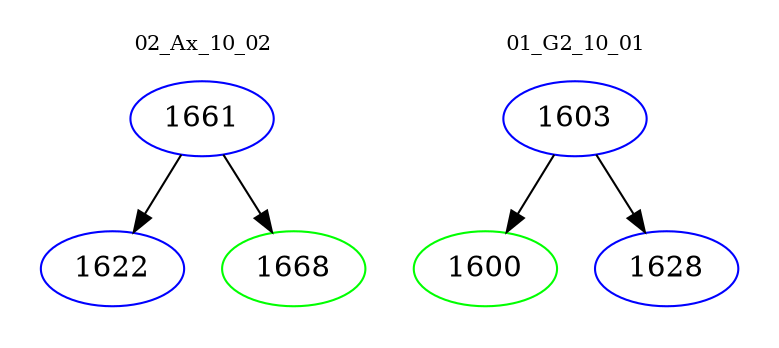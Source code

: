 digraph{
subgraph cluster_0 {
color = white
label = "02_Ax_10_02";
fontsize=10;
T0_1661 [label="1661", color="blue"]
T0_1661 -> T0_1622 [color="black"]
T0_1622 [label="1622", color="blue"]
T0_1661 -> T0_1668 [color="black"]
T0_1668 [label="1668", color="green"]
}
subgraph cluster_1 {
color = white
label = "01_G2_10_01";
fontsize=10;
T1_1603 [label="1603", color="blue"]
T1_1603 -> T1_1600 [color="black"]
T1_1600 [label="1600", color="green"]
T1_1603 -> T1_1628 [color="black"]
T1_1628 [label="1628", color="blue"]
}
}
